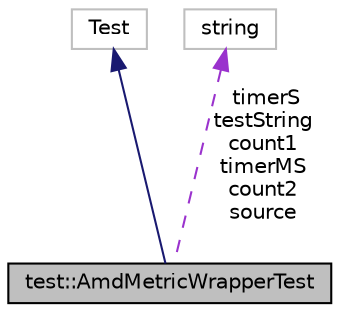 digraph "test::AmdMetricWrapperTest"
{
  edge [fontname="Helvetica",fontsize="10",labelfontname="Helvetica",labelfontsize="10"];
  node [fontname="Helvetica",fontsize="10",shape=record];
  Node2 [label="test::AmdMetricWrapperTest",height=0.2,width=0.4,color="black", fillcolor="grey75", style="filled", fontcolor="black"];
  Node3 -> Node2 [dir="back",color="midnightblue",fontsize="10",style="solid",fontname="Helvetica"];
  Node3 [label="Test",height=0.2,width=0.4,color="grey75", fillcolor="white", style="filled"];
  Node4 -> Node2 [dir="back",color="darkorchid3",fontsize="10",style="dashed",label=" timerS\ntestString\ncount1\ntimerMS\ncount2\nsource" ,fontname="Helvetica"];
  Node4 [label="string",height=0.2,width=0.4,color="grey75", fillcolor="white", style="filled"];
}
